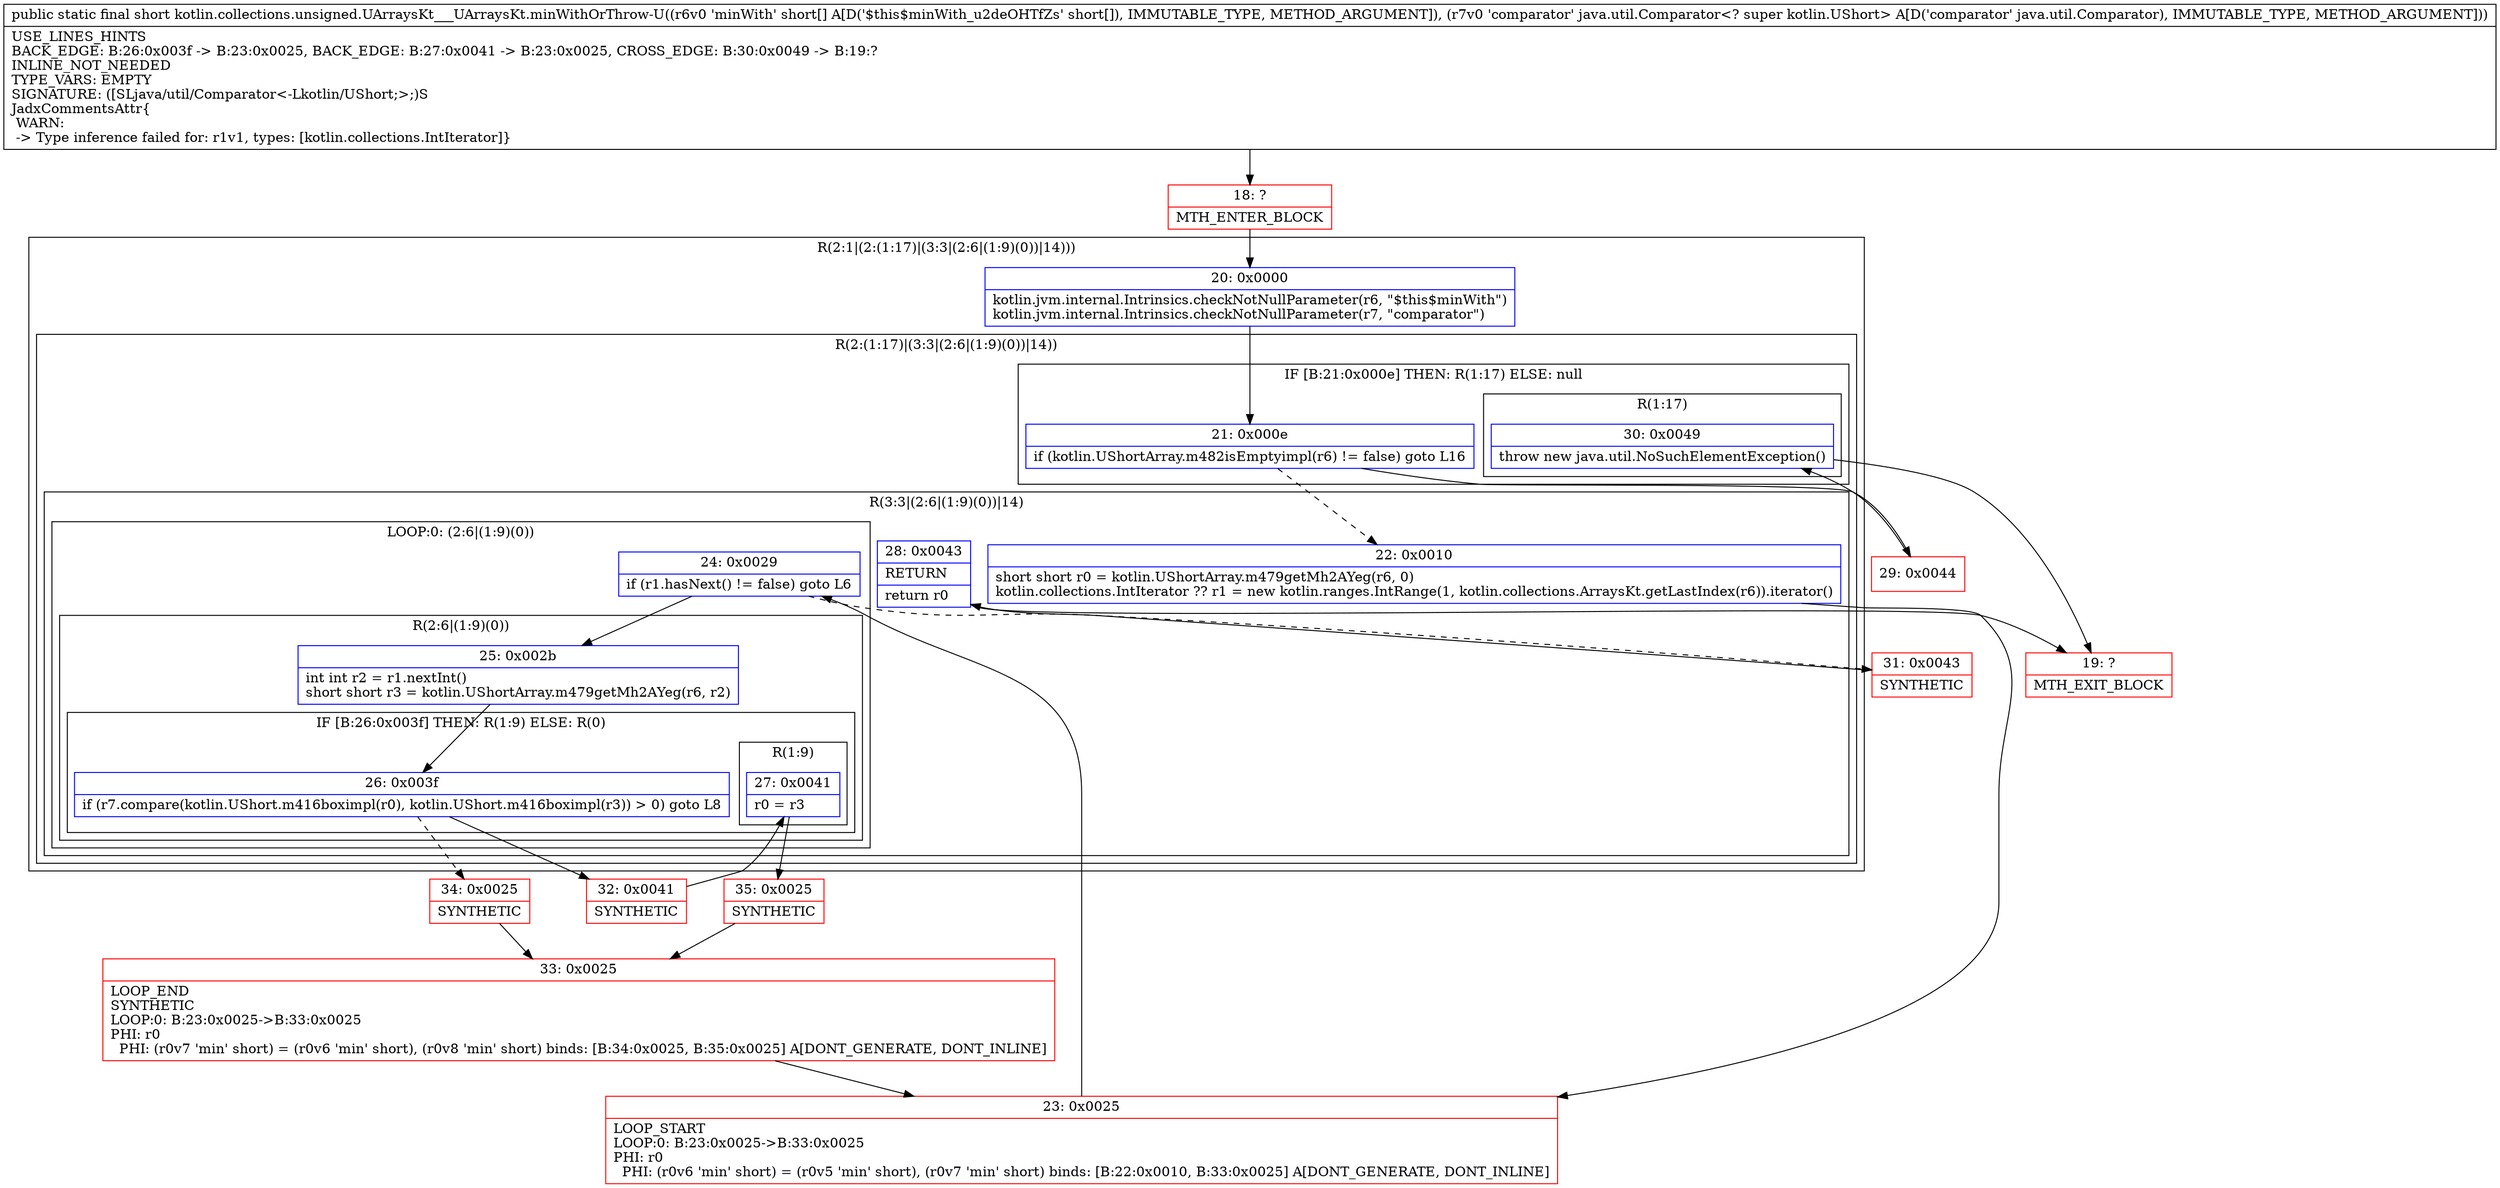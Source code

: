 digraph "CFG forkotlin.collections.unsigned.UArraysKt___UArraysKt.minWithOrThrow\-U([SLjava\/util\/Comparator;)S" {
subgraph cluster_Region_1023785814 {
label = "R(2:1|(2:(1:17)|(3:3|(2:6|(1:9)(0))|14)))";
node [shape=record,color=blue];
Node_20 [shape=record,label="{20\:\ 0x0000|kotlin.jvm.internal.Intrinsics.checkNotNullParameter(r6, \"$this$minWith\")\lkotlin.jvm.internal.Intrinsics.checkNotNullParameter(r7, \"comparator\")\l}"];
subgraph cluster_Region_1388516339 {
label = "R(2:(1:17)|(3:3|(2:6|(1:9)(0))|14))";
node [shape=record,color=blue];
subgraph cluster_IfRegion_2062664464 {
label = "IF [B:21:0x000e] THEN: R(1:17) ELSE: null";
node [shape=record,color=blue];
Node_21 [shape=record,label="{21\:\ 0x000e|if (kotlin.UShortArray.m482isEmptyimpl(r6) != false) goto L16\l}"];
subgraph cluster_Region_641474136 {
label = "R(1:17)";
node [shape=record,color=blue];
Node_30 [shape=record,label="{30\:\ 0x0049|throw new java.util.NoSuchElementException()\l}"];
}
}
subgraph cluster_Region_1961367696 {
label = "R(3:3|(2:6|(1:9)(0))|14)";
node [shape=record,color=blue];
Node_22 [shape=record,label="{22\:\ 0x0010|short short r0 = kotlin.UShortArray.m479getMh2AYeg(r6, 0)\lkotlin.collections.IntIterator ?? r1 = new kotlin.ranges.IntRange(1, kotlin.collections.ArraysKt.getLastIndex(r6)).iterator()\l}"];
subgraph cluster_LoopRegion_1276591772 {
label = "LOOP:0: (2:6|(1:9)(0))";
node [shape=record,color=blue];
Node_24 [shape=record,label="{24\:\ 0x0029|if (r1.hasNext() != false) goto L6\l}"];
subgraph cluster_Region_2014286614 {
label = "R(2:6|(1:9)(0))";
node [shape=record,color=blue];
Node_25 [shape=record,label="{25\:\ 0x002b|int int r2 = r1.nextInt()\lshort short r3 = kotlin.UShortArray.m479getMh2AYeg(r6, r2)\l}"];
subgraph cluster_IfRegion_1271687300 {
label = "IF [B:26:0x003f] THEN: R(1:9) ELSE: R(0)";
node [shape=record,color=blue];
Node_26 [shape=record,label="{26\:\ 0x003f|if (r7.compare(kotlin.UShort.m416boximpl(r0), kotlin.UShort.m416boximpl(r3)) \> 0) goto L8\l}"];
subgraph cluster_Region_1503704426 {
label = "R(1:9)";
node [shape=record,color=blue];
Node_27 [shape=record,label="{27\:\ 0x0041|r0 = r3\l}"];
}
subgraph cluster_Region_921951938 {
label = "R(0)";
node [shape=record,color=blue];
}
}
}
}
Node_28 [shape=record,label="{28\:\ 0x0043|RETURN\l|return r0\l}"];
}
}
}
Node_18 [shape=record,color=red,label="{18\:\ ?|MTH_ENTER_BLOCK\l}"];
Node_23 [shape=record,color=red,label="{23\:\ 0x0025|LOOP_START\lLOOP:0: B:23:0x0025\-\>B:33:0x0025\lPHI: r0 \l  PHI: (r0v6 'min' short) = (r0v5 'min' short), (r0v7 'min' short) binds: [B:22:0x0010, B:33:0x0025] A[DONT_GENERATE, DONT_INLINE]\l}"];
Node_32 [shape=record,color=red,label="{32\:\ 0x0041|SYNTHETIC\l}"];
Node_35 [shape=record,color=red,label="{35\:\ 0x0025|SYNTHETIC\l}"];
Node_33 [shape=record,color=red,label="{33\:\ 0x0025|LOOP_END\lSYNTHETIC\lLOOP:0: B:23:0x0025\-\>B:33:0x0025\lPHI: r0 \l  PHI: (r0v7 'min' short) = (r0v6 'min' short), (r0v8 'min' short) binds: [B:34:0x0025, B:35:0x0025] A[DONT_GENERATE, DONT_INLINE]\l}"];
Node_34 [shape=record,color=red,label="{34\:\ 0x0025|SYNTHETIC\l}"];
Node_31 [shape=record,color=red,label="{31\:\ 0x0043|SYNTHETIC\l}"];
Node_19 [shape=record,color=red,label="{19\:\ ?|MTH_EXIT_BLOCK\l}"];
Node_29 [shape=record,color=red,label="{29\:\ 0x0044}"];
MethodNode[shape=record,label="{public static final short kotlin.collections.unsigned.UArraysKt___UArraysKt.minWithOrThrow\-U((r6v0 'minWith' short[] A[D('$this$minWith_u2deOHTfZs' short[]), IMMUTABLE_TYPE, METHOD_ARGUMENT]), (r7v0 'comparator' java.util.Comparator\<? super kotlin.UShort\> A[D('comparator' java.util.Comparator), IMMUTABLE_TYPE, METHOD_ARGUMENT]))  | USE_LINES_HINTS\lBACK_EDGE: B:26:0x003f \-\> B:23:0x0025, BACK_EDGE: B:27:0x0041 \-\> B:23:0x0025, CROSS_EDGE: B:30:0x0049 \-\> B:19:?\lINLINE_NOT_NEEDED\lTYPE_VARS: EMPTY\lSIGNATURE: ([SLjava\/util\/Comparator\<\-Lkotlin\/UShort;\>;)S\lJadxCommentsAttr\{\l WARN: \l \-\> Type inference failed for: r1v1, types: [kotlin.collections.IntIterator]\}\l}"];
MethodNode -> Node_18;Node_20 -> Node_21;
Node_21 -> Node_22[style=dashed];
Node_21 -> Node_29;
Node_30 -> Node_19;
Node_22 -> Node_23;
Node_24 -> Node_25;
Node_24 -> Node_31[style=dashed];
Node_25 -> Node_26;
Node_26 -> Node_32;
Node_26 -> Node_34[style=dashed];
Node_27 -> Node_35;
Node_28 -> Node_19;
Node_18 -> Node_20;
Node_23 -> Node_24;
Node_32 -> Node_27;
Node_35 -> Node_33;
Node_33 -> Node_23;
Node_34 -> Node_33;
Node_31 -> Node_28;
Node_29 -> Node_30;
}

